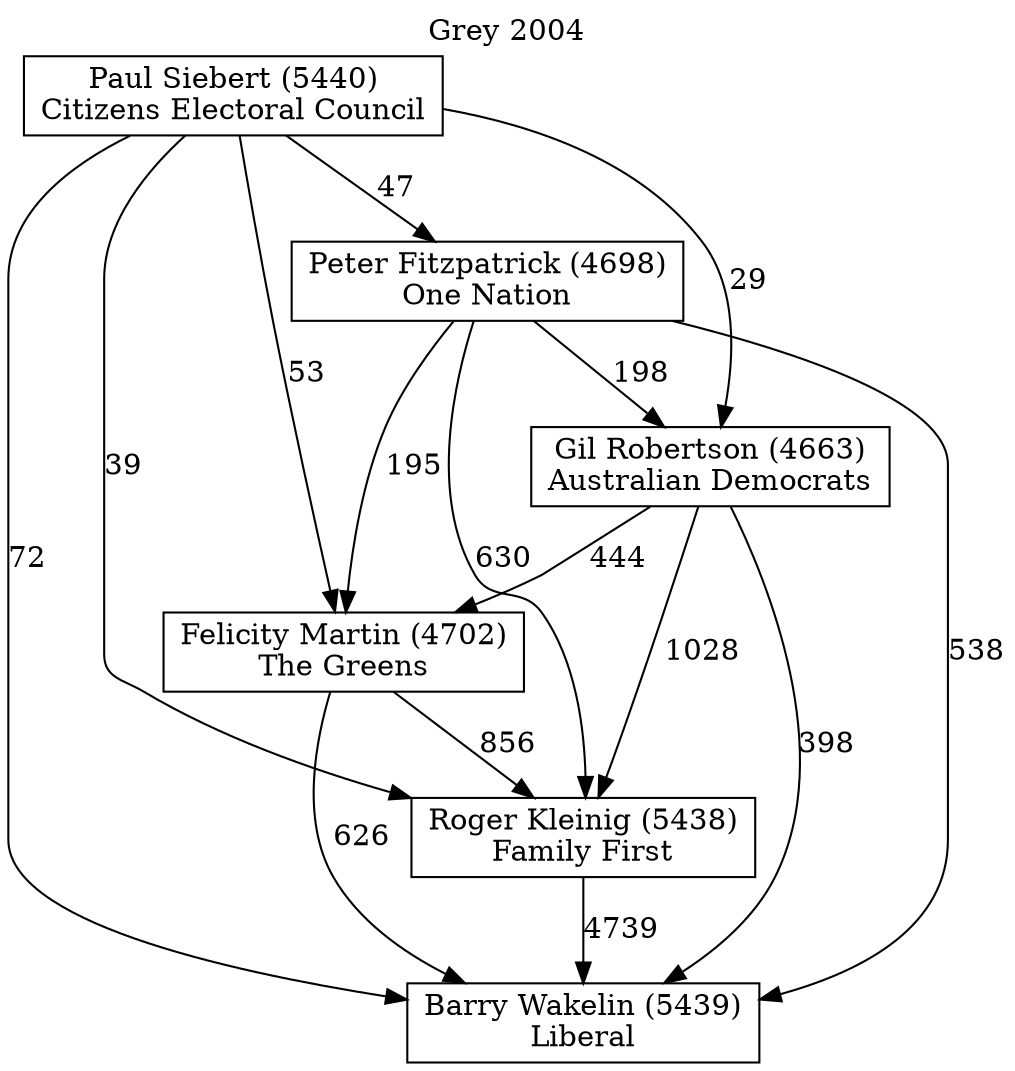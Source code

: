 // House preference flow
digraph "Barry Wakelin (5439)_Grey_2004" {
	graph [label="Grey 2004" labelloc=t mclimit=2]
	node [shape=box]
	"Barry Wakelin (5439)" [label="Barry Wakelin (5439)
Liberal"]
	"Roger Kleinig (5438)" [label="Roger Kleinig (5438)
Family First"]
	"Felicity Martin (4702)" [label="Felicity Martin (4702)
The Greens"]
	"Gil Robertson (4663)" [label="Gil Robertson (4663)
Australian Democrats"]
	"Peter Fitzpatrick (4698)" [label="Peter Fitzpatrick (4698)
One Nation"]
	"Paul Siebert (5440)" [label="Paul Siebert (5440)
Citizens Electoral Council"]
	"Roger Kleinig (5438)" -> "Barry Wakelin (5439)" [label=4739]
	"Felicity Martin (4702)" -> "Roger Kleinig (5438)" [label=856]
	"Gil Robertson (4663)" -> "Felicity Martin (4702)" [label=444]
	"Peter Fitzpatrick (4698)" -> "Gil Robertson (4663)" [label=198]
	"Paul Siebert (5440)" -> "Peter Fitzpatrick (4698)" [label=47]
	"Felicity Martin (4702)" -> "Barry Wakelin (5439)" [label=626]
	"Gil Robertson (4663)" -> "Barry Wakelin (5439)" [label=398]
	"Peter Fitzpatrick (4698)" -> "Barry Wakelin (5439)" [label=538]
	"Paul Siebert (5440)" -> "Barry Wakelin (5439)" [label=72]
	"Paul Siebert (5440)" -> "Gil Robertson (4663)" [label=29]
	"Peter Fitzpatrick (4698)" -> "Felicity Martin (4702)" [label=195]
	"Paul Siebert (5440)" -> "Felicity Martin (4702)" [label=53]
	"Gil Robertson (4663)" -> "Roger Kleinig (5438)" [label=1028]
	"Peter Fitzpatrick (4698)" -> "Roger Kleinig (5438)" [label=630]
	"Paul Siebert (5440)" -> "Roger Kleinig (5438)" [label=39]
}
